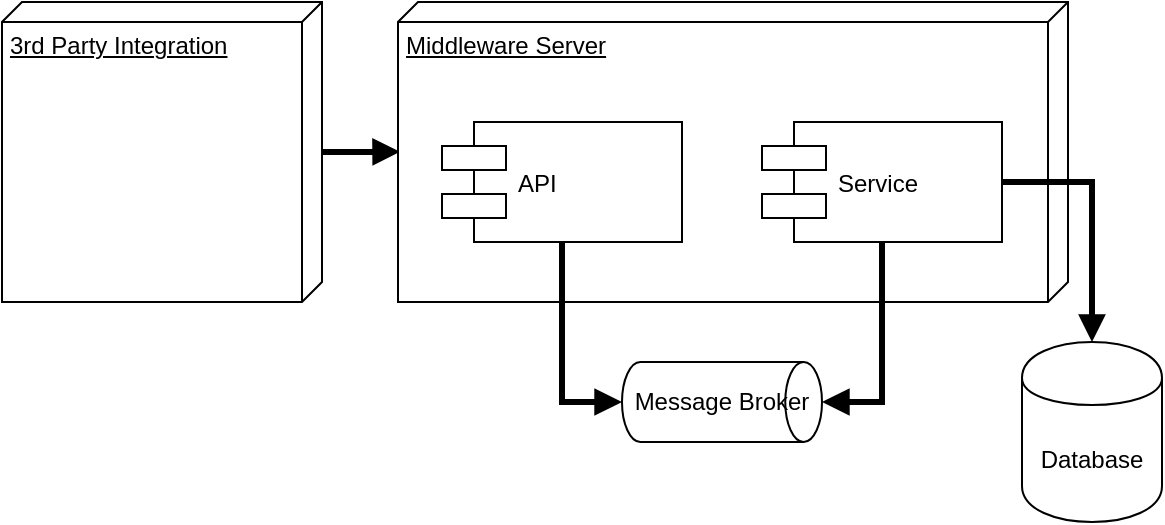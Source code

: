 <mxfile version="12.2.0" type="device" pages="1"><diagram id="QEpAnUTH2h_JVI7H7BmJ" name="Page-1"><mxGraphModel dx="766" dy="430" grid="1" gridSize="10" guides="1" tooltips="1" connect="1" arrows="1" fold="1" page="1" pageScale="1" pageWidth="850" pageHeight="1100" math="0" shadow="0"><root><mxCell id="0"/><mxCell id="1" parent="0"/><mxCell id="xzaNGQSOrnU1ZL979LvR-27" style="edgeStyle=orthogonalEdgeStyle;rounded=0;orthogonalLoop=1;jettySize=auto;html=1;entryX=0.499;entryY=0.997;entryDx=0;entryDy=0;entryPerimeter=0;endArrow=block;endFill=1;strokeWidth=3;" edge="1" parent="1" source="xzaNGQSOrnU1ZL979LvR-23" target="xzaNGQSOrnU1ZL979LvR-25"><mxGeometry relative="1" as="geometry"/></mxCell><mxCell id="xzaNGQSOrnU1ZL979LvR-23" value="3rd Party Integration" style="verticalAlign=top;align=left;spacingTop=8;spacingLeft=2;spacingRight=12;shape=cube;size=10;direction=south;fontStyle=4;html=1;" vertex="1" parent="1"><mxGeometry x="130" y="210" width="160" height="150" as="geometry"/></mxCell><mxCell id="xzaNGQSOrnU1ZL979LvR-25" value="Middleware Server" style="verticalAlign=top;align=left;spacingTop=8;spacingLeft=2;spacingRight=12;shape=cube;size=10;direction=south;fontStyle=4;html=1;" vertex="1" parent="1"><mxGeometry x="328" y="210" width="335" height="150" as="geometry"/></mxCell><mxCell id="xzaNGQSOrnU1ZL979LvR-3" value="Database" style="shape=cylinder;whiteSpace=wrap;html=1;boundedLbl=1;backgroundOutline=1;" vertex="1" parent="1"><mxGeometry x="640" y="380" width="70" height="90" as="geometry"/></mxCell><mxCell id="xzaNGQSOrnU1ZL979LvR-7" style="edgeStyle=orthogonalEdgeStyle;rounded=0;orthogonalLoop=1;jettySize=auto;html=1;entryX=0;entryY=0.5;entryDx=0;entryDy=0;entryPerimeter=0;endArrow=block;endFill=1;strokeWidth=3;" edge="1" parent="1" source="xzaNGQSOrnU1ZL979LvR-6" target="xzaNGQSOrnU1ZL979LvR-26"><mxGeometry relative="1" as="geometry"><mxPoint x="455.143" y="420.286" as="targetPoint"/></mxGeometry></mxCell><mxCell id="xzaNGQSOrnU1ZL979LvR-6" value="API" style="shape=component;align=left;spacingLeft=36;" vertex="1" parent="1"><mxGeometry x="350" y="270" width="120" height="60" as="geometry"/></mxCell><mxCell id="xzaNGQSOrnU1ZL979LvR-9" style="edgeStyle=orthogonalEdgeStyle;rounded=0;orthogonalLoop=1;jettySize=auto;html=1;entryX=1;entryY=0.5;entryDx=0;entryDy=0;entryPerimeter=0;endArrow=block;endFill=1;strokeWidth=3;" edge="1" parent="1" source="xzaNGQSOrnU1ZL979LvR-8" target="xzaNGQSOrnU1ZL979LvR-26"><mxGeometry relative="1" as="geometry"><mxPoint x="530" y="410" as="targetPoint"/></mxGeometry></mxCell><mxCell id="xzaNGQSOrnU1ZL979LvR-10" style="edgeStyle=orthogonalEdgeStyle;rounded=0;orthogonalLoop=1;jettySize=auto;html=1;entryX=0.5;entryY=0;entryDx=0;entryDy=0;endArrow=block;endFill=1;strokeWidth=3;" edge="1" parent="1" source="xzaNGQSOrnU1ZL979LvR-8" target="xzaNGQSOrnU1ZL979LvR-3"><mxGeometry relative="1" as="geometry"/></mxCell><mxCell id="xzaNGQSOrnU1ZL979LvR-8" value="Service" style="shape=component;align=left;spacingLeft=36;" vertex="1" parent="1"><mxGeometry x="510" y="270" width="120" height="60" as="geometry"/></mxCell><mxCell id="xzaNGQSOrnU1ZL979LvR-26" value="Message Broker" style="strokeWidth=1;html=1;shape=mxgraph.flowchart.direct_data;whiteSpace=wrap;" vertex="1" parent="1"><mxGeometry x="440" y="390" width="100" height="40" as="geometry"/></mxCell></root></mxGraphModel></diagram></mxfile>